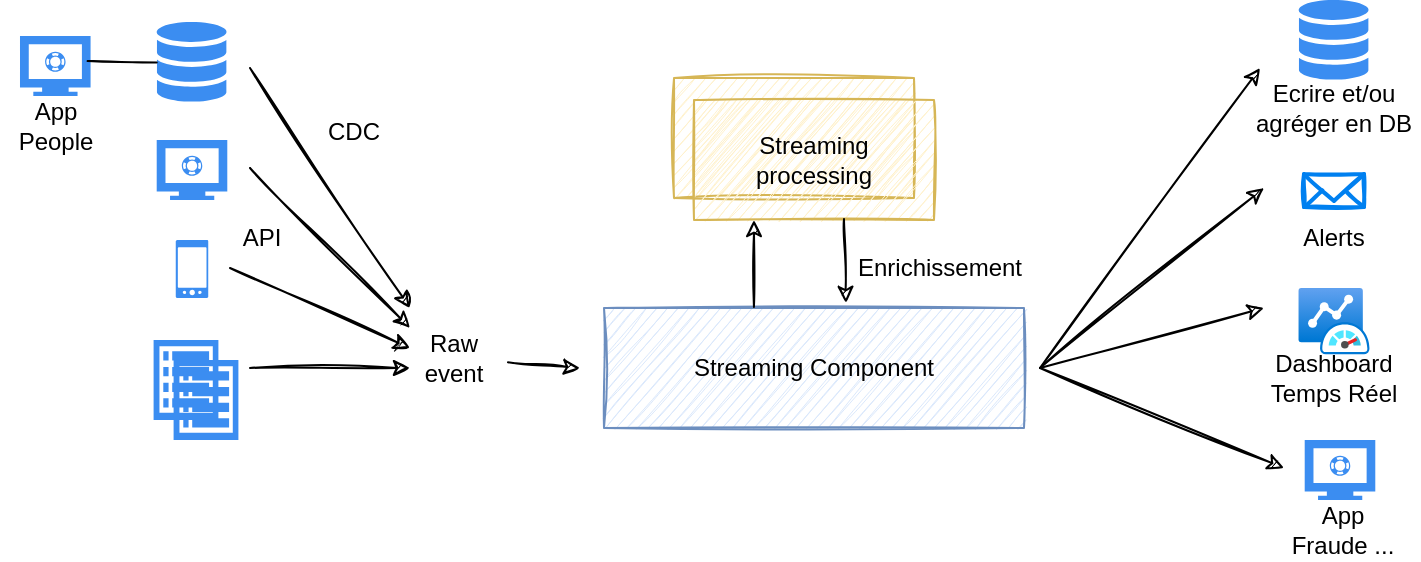 <mxfile>
    <diagram id="TH7MEeUvIhHiMWK7uKoy" name="Page-1">
        <mxGraphModel dx="776" dy="426" grid="1" gridSize="10" guides="1" tooltips="1" connect="1" arrows="1" fold="1" page="1" pageScale="1" pageWidth="1169" pageHeight="827" math="0" shadow="0">
            <root>
                <mxCell id="0"/>
                <mxCell id="1" parent="0"/>
                <mxCell id="ehMxlhXtzljsfjANso-O-36" value="" style="rounded=0;whiteSpace=wrap;html=1;sketch=1;fillColor=#fff2cc;strokeColor=#d6b656;" parent="1" vertex="1">
                    <mxGeometry x="347" y="95" width="120" height="60" as="geometry"/>
                </mxCell>
                <mxCell id="ehMxlhXtzljsfjANso-O-3" value="" style="sketch=0;html=1;aspect=fixed;strokeColor=none;shadow=0;align=center;verticalAlign=top;fillColor=#3B8DF1;shape=mxgraph.gcp2.cloud_monitoring" parent="1" vertex="1">
                    <mxGeometry x="88" y="67" width="36" height="40" as="geometry"/>
                </mxCell>
                <mxCell id="ehMxlhXtzljsfjANso-O-6" value="" style="sketch=0;html=1;aspect=fixed;strokeColor=none;shadow=0;align=center;verticalAlign=top;fillColor=#3B8DF1;shape=mxgraph.gcp2.monitor" parent="1" vertex="1">
                    <mxGeometry x="88.355" y="126" width="35.29" height="30" as="geometry"/>
                </mxCell>
                <mxCell id="ehMxlhXtzljsfjANso-O-8" value="" style="sketch=0;html=1;aspect=fixed;strokeColor=none;shadow=0;align=center;verticalAlign=top;fillColor=#3B8DF1;shape=mxgraph.gcp2.phone_android" parent="1" vertex="1">
                    <mxGeometry x="97.88" y="176" width="16.24" height="29" as="geometry"/>
                </mxCell>
                <mxCell id="ehMxlhXtzljsfjANso-O-4" value="" style="sketch=0;html=1;aspect=fixed;strokeColor=none;shadow=0;align=center;verticalAlign=top;fillColor=#3B8DF1;shape=mxgraph.gcp2.view_list;container=0;" parent="1" vertex="1">
                    <mxGeometry x="86.8" y="226" width="32.4" height="40" as="geometry"/>
                </mxCell>
                <mxCell id="ehMxlhXtzljsfjANso-O-9" value="" style="sketch=0;html=1;aspect=fixed;strokeColor=none;shadow=0;align=center;verticalAlign=top;fillColor=#3B8DF1;shape=mxgraph.gcp2.view_list;container=0;" parent="1" vertex="1">
                    <mxGeometry x="96.8" y="236" width="32.4" height="40" as="geometry"/>
                </mxCell>
                <mxCell id="ehMxlhXtzljsfjANso-O-11" value="Streaming Component" style="rounded=0;whiteSpace=wrap;html=1;sketch=1;fillColor=#dae8fc;strokeColor=#6c8ebf;" parent="1" vertex="1">
                    <mxGeometry x="312" y="210" width="210" height="60" as="geometry"/>
                </mxCell>
                <mxCell id="ehMxlhXtzljsfjANso-O-12" value="Streaming &lt;br&gt;processing" style="rounded=0;whiteSpace=wrap;html=1;sketch=1;fillColor=#fff2cc;strokeColor=#d6b656;" parent="1" vertex="1">
                    <mxGeometry x="357" y="106" width="120" height="60" as="geometry"/>
                </mxCell>
                <mxCell id="ehMxlhXtzljsfjANso-O-13" value="" style="sketch=0;html=1;aspect=fixed;strokeColor=none;shadow=0;align=center;verticalAlign=top;fillColor=#3B8DF1;shape=mxgraph.gcp2.cloud_monitoring" parent="1" vertex="1">
                    <mxGeometry x="659" y="56" width="36" height="40" as="geometry"/>
                </mxCell>
                <mxCell id="ehMxlhXtzljsfjANso-O-14" value="" style="html=1;verticalLabelPosition=bottom;align=center;labelBackgroundColor=#ffffff;verticalAlign=top;strokeWidth=2;strokeColor=#0080F0;shadow=0;dashed=0;shape=mxgraph.ios7.icons.mail;sketch=1;" parent="1" vertex="1">
                    <mxGeometry x="662" y="143" width="30" height="16.5" as="geometry"/>
                </mxCell>
                <mxCell id="ehMxlhXtzljsfjANso-O-15" value="Alerts" style="text;html=1;strokeColor=none;fillColor=none;align=center;verticalAlign=middle;whiteSpace=wrap;rounded=0;sketch=1;" parent="1" vertex="1">
                    <mxGeometry x="647" y="159.5" width="60" height="30" as="geometry"/>
                </mxCell>
                <mxCell id="ehMxlhXtzljsfjANso-O-16" value="Ecrire et/ou agréger en DB" style="text;html=1;strokeColor=none;fillColor=none;align=center;verticalAlign=middle;whiteSpace=wrap;rounded=0;sketch=1;" parent="1" vertex="1">
                    <mxGeometry x="636" y="95" width="82" height="30" as="geometry"/>
                </mxCell>
                <mxCell id="ehMxlhXtzljsfjANso-O-17" value="" style="aspect=fixed;html=1;points=[];align=center;image;fontSize=12;image=img/lib/azure2/other/Azure_Monitor_Dashboard.svg;sketch=1;" parent="1" vertex="1">
                    <mxGeometry x="659.14" y="200" width="35.72" height="33.2" as="geometry"/>
                </mxCell>
                <mxCell id="ehMxlhXtzljsfjANso-O-18" value="Dashboard Temps Réel" style="text;html=1;strokeColor=none;fillColor=none;align=center;verticalAlign=middle;whiteSpace=wrap;rounded=0;sketch=1;" parent="1" vertex="1">
                    <mxGeometry x="635" y="229.5" width="84" height="30" as="geometry"/>
                </mxCell>
                <mxCell id="ehMxlhXtzljsfjANso-O-19" value="" style="endArrow=classic;html=1;rounded=0;sketch=1;curveFitting=1;jiggle=2;" parent="1" edge="1">
                    <mxGeometry width="50" height="50" relative="1" as="geometry">
                        <mxPoint x="135" y="240" as="sourcePoint"/>
                        <mxPoint x="215" y="240" as="targetPoint"/>
                    </mxGeometry>
                </mxCell>
                <mxCell id="ehMxlhXtzljsfjANso-O-20" value="Raw&lt;br&gt;event" style="text;html=1;strokeColor=none;fillColor=none;align=center;verticalAlign=middle;whiteSpace=wrap;rounded=0;sketch=1;" parent="1" vertex="1">
                    <mxGeometry x="210" y="220" width="54" height="30" as="geometry"/>
                </mxCell>
                <mxCell id="ehMxlhXtzljsfjANso-O-21" value="" style="endArrow=classic;html=1;rounded=0;sketch=1;entryX=0.25;entryY=1;entryDx=0;entryDy=0;exitX=0.357;exitY=-0.008;exitDx=0;exitDy=0;exitPerimeter=0;" parent="1" source="ehMxlhXtzljsfjANso-O-11" target="ehMxlhXtzljsfjANso-O-12" edge="1">
                    <mxGeometry width="50" height="50" relative="1" as="geometry">
                        <mxPoint x="592" y="370" as="sourcePoint"/>
                        <mxPoint x="642" y="320" as="targetPoint"/>
                    </mxGeometry>
                </mxCell>
                <mxCell id="ehMxlhXtzljsfjANso-O-22" value="" style="endArrow=classic;html=1;rounded=0;sketch=1;entryX=0.576;entryY=-0.042;entryDx=0;entryDy=0;exitX=0.625;exitY=0.992;exitDx=0;exitDy=0;exitPerimeter=0;entryPerimeter=0;" parent="1" source="ehMxlhXtzljsfjANso-O-12" target="ehMxlhXtzljsfjANso-O-11" edge="1">
                    <mxGeometry width="50" height="50" relative="1" as="geometry">
                        <mxPoint x="396.97" y="219.52" as="sourcePoint"/>
                        <mxPoint x="397" y="185" as="targetPoint"/>
                    </mxGeometry>
                </mxCell>
                <mxCell id="ehMxlhXtzljsfjANso-O-23" value="Enrichissement" style="text;html=1;strokeColor=none;fillColor=none;align=center;verticalAlign=middle;whiteSpace=wrap;rounded=0;sketch=1;" parent="1" vertex="1">
                    <mxGeometry x="438" y="175" width="84" height="30" as="geometry"/>
                </mxCell>
                <mxCell id="ehMxlhXtzljsfjANso-O-24" value="" style="endArrow=classic;html=1;rounded=0;sketch=1;" parent="1" edge="1">
                    <mxGeometry width="50" height="50" relative="1" as="geometry">
                        <mxPoint x="530" y="240" as="sourcePoint"/>
                        <mxPoint x="640" y="90" as="targetPoint"/>
                    </mxGeometry>
                </mxCell>
                <mxCell id="ehMxlhXtzljsfjANso-O-25" value="" style="endArrow=classic;html=1;rounded=0;sketch=1;" parent="1" edge="1">
                    <mxGeometry width="50" height="50" relative="1" as="geometry">
                        <mxPoint x="530" y="240" as="sourcePoint"/>
                        <mxPoint x="642" y="150" as="targetPoint"/>
                    </mxGeometry>
                </mxCell>
                <mxCell id="ehMxlhXtzljsfjANso-O-26" value="" style="endArrow=classic;html=1;rounded=0;sketch=1;" parent="1" edge="1">
                    <mxGeometry width="50" height="50" relative="1" as="geometry">
                        <mxPoint x="530" y="240" as="sourcePoint"/>
                        <mxPoint x="642" y="210" as="targetPoint"/>
                    </mxGeometry>
                </mxCell>
                <mxCell id="ehMxlhXtzljsfjANso-O-27" value="" style="endArrow=classic;html=1;rounded=0;sketch=1;curveFitting=1;jiggle=2;" parent="1" edge="1">
                    <mxGeometry width="50" height="50" relative="1" as="geometry">
                        <mxPoint x="125" y="190" as="sourcePoint"/>
                        <mxPoint x="215" y="230" as="targetPoint"/>
                    </mxGeometry>
                </mxCell>
                <mxCell id="ehMxlhXtzljsfjANso-O-28" value="" style="endArrow=classic;html=1;rounded=0;sketch=1;curveFitting=1;jiggle=2;" parent="1" edge="1">
                    <mxGeometry width="50" height="50" relative="1" as="geometry">
                        <mxPoint x="135" y="90" as="sourcePoint"/>
                        <mxPoint x="215" y="210" as="targetPoint"/>
                    </mxGeometry>
                </mxCell>
                <mxCell id="ehMxlhXtzljsfjANso-O-29" value="" style="endArrow=classic;html=1;rounded=0;sketch=1;curveFitting=1;jiggle=2;" parent="1" edge="1">
                    <mxGeometry width="50" height="50" relative="1" as="geometry">
                        <mxPoint x="135" y="140" as="sourcePoint"/>
                        <mxPoint x="215" y="220" as="targetPoint"/>
                    </mxGeometry>
                </mxCell>
                <mxCell id="ehMxlhXtzljsfjANso-O-30" value="" style="endArrow=classic;html=1;rounded=0;sketch=1;curveFitting=1;jiggle=2;" parent="1" source="ehMxlhXtzljsfjANso-O-20" edge="1">
                    <mxGeometry width="50" height="50" relative="1" as="geometry">
                        <mxPoint x="145" y="100" as="sourcePoint"/>
                        <mxPoint x="300" y="240" as="targetPoint"/>
                    </mxGeometry>
                </mxCell>
                <mxCell id="ehMxlhXtzljsfjANso-O-31" value="CDC" style="text;html=1;strokeColor=none;fillColor=none;align=center;verticalAlign=middle;whiteSpace=wrap;rounded=0;sketch=1;" parent="1" vertex="1">
                    <mxGeometry x="160" y="107" width="54" height="30" as="geometry"/>
                </mxCell>
                <mxCell id="ehMxlhXtzljsfjANso-O-32" value="API" style="text;html=1;strokeColor=none;fillColor=none;align=center;verticalAlign=middle;whiteSpace=wrap;rounded=0;sketch=1;" parent="1" vertex="1">
                    <mxGeometry x="114.12" y="159.5" width="54" height="30" as="geometry"/>
                </mxCell>
                <mxCell id="ehMxlhXtzljsfjANso-O-33" value="" style="sketch=0;html=1;aspect=fixed;strokeColor=none;shadow=0;align=center;verticalAlign=top;fillColor=#3B8DF1;shape=mxgraph.gcp2.monitor" parent="1" vertex="1">
                    <mxGeometry x="19.995" y="74" width="35.29" height="30" as="geometry"/>
                </mxCell>
                <mxCell id="ehMxlhXtzljsfjANso-O-34" value="" style="endArrow=none;html=1;rounded=0;sketch=1;exitX=0.958;exitY=0.418;exitDx=0;exitDy=0;exitPerimeter=0;entryX=0.01;entryY=0.507;entryDx=0;entryDy=0;entryPerimeter=0;" parent="1" source="ehMxlhXtzljsfjANso-O-33" target="ehMxlhXtzljsfjANso-O-3" edge="1">
                    <mxGeometry width="50" height="50" relative="1" as="geometry">
                        <mxPoint x="450" y="340" as="sourcePoint"/>
                        <mxPoint x="500" y="290" as="targetPoint"/>
                    </mxGeometry>
                </mxCell>
                <mxCell id="ehMxlhXtzljsfjANso-O-35" value="App People" style="text;html=1;strokeColor=none;fillColor=none;align=center;verticalAlign=middle;whiteSpace=wrap;rounded=0;sketch=1;" parent="1" vertex="1">
                    <mxGeometry x="10.64" y="104" width="54" height="30" as="geometry"/>
                </mxCell>
                <mxCell id="2" value="" style="sketch=0;html=1;aspect=fixed;strokeColor=none;shadow=0;align=center;verticalAlign=top;fillColor=#3B8DF1;shape=mxgraph.gcp2.monitor" parent="1" vertex="1">
                    <mxGeometry x="662.355" y="276" width="35.29" height="30" as="geometry"/>
                </mxCell>
                <mxCell id="3" value="App Fraude ..." style="text;html=1;strokeColor=none;fillColor=none;align=center;verticalAlign=middle;whiteSpace=wrap;rounded=0;sketch=1;" parent="1" vertex="1">
                    <mxGeometry x="653" y="306" width="57" height="30" as="geometry"/>
                </mxCell>
                <mxCell id="4" value="" style="endArrow=classic;html=1;rounded=0;sketch=1;" parent="1" edge="1">
                    <mxGeometry width="50" height="50" relative="1" as="geometry">
                        <mxPoint x="530" y="240" as="sourcePoint"/>
                        <mxPoint x="652" y="290" as="targetPoint"/>
                    </mxGeometry>
                </mxCell>
            </root>
        </mxGraphModel>
    </diagram>
</mxfile>